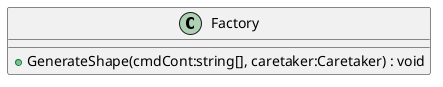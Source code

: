 @startuml
class Factory {
    + GenerateShape(cmdCont:string[], caretaker:Caretaker) : void
}
@enduml
